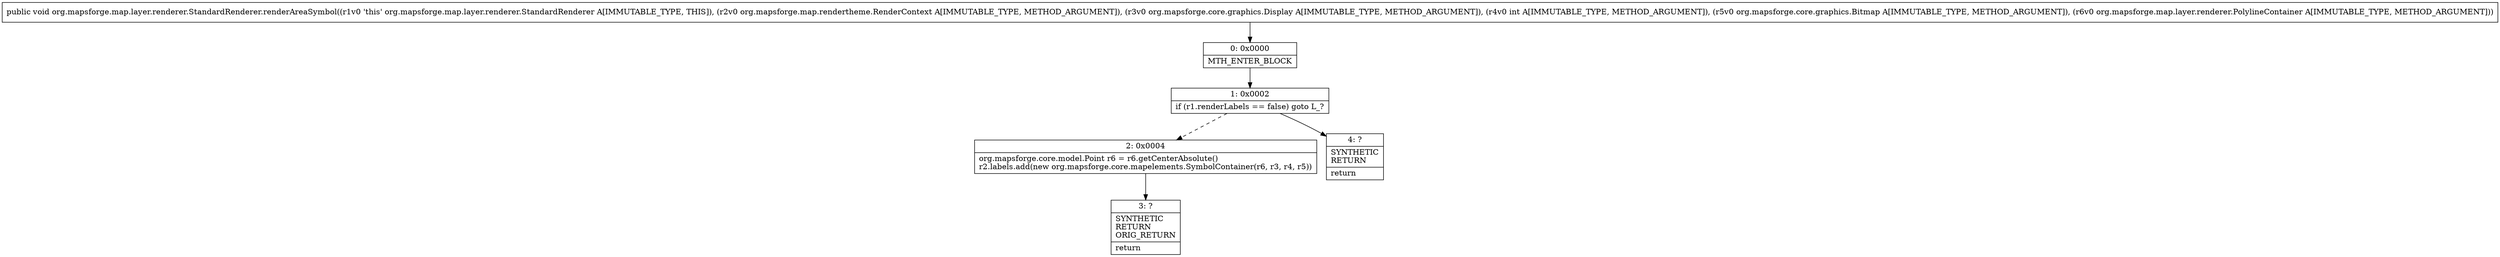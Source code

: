 digraph "CFG fororg.mapsforge.map.layer.renderer.StandardRenderer.renderAreaSymbol(Lorg\/mapsforge\/map\/rendertheme\/RenderContext;Lorg\/mapsforge\/core\/graphics\/Display;ILorg\/mapsforge\/core\/graphics\/Bitmap;Lorg\/mapsforge\/map\/layer\/renderer\/PolylineContainer;)V" {
Node_0 [shape=record,label="{0\:\ 0x0000|MTH_ENTER_BLOCK\l}"];
Node_1 [shape=record,label="{1\:\ 0x0002|if (r1.renderLabels == false) goto L_?\l}"];
Node_2 [shape=record,label="{2\:\ 0x0004|org.mapsforge.core.model.Point r6 = r6.getCenterAbsolute()\lr2.labels.add(new org.mapsforge.core.mapelements.SymbolContainer(r6, r3, r4, r5))\l}"];
Node_3 [shape=record,label="{3\:\ ?|SYNTHETIC\lRETURN\lORIG_RETURN\l|return\l}"];
Node_4 [shape=record,label="{4\:\ ?|SYNTHETIC\lRETURN\l|return\l}"];
MethodNode[shape=record,label="{public void org.mapsforge.map.layer.renderer.StandardRenderer.renderAreaSymbol((r1v0 'this' org.mapsforge.map.layer.renderer.StandardRenderer A[IMMUTABLE_TYPE, THIS]), (r2v0 org.mapsforge.map.rendertheme.RenderContext A[IMMUTABLE_TYPE, METHOD_ARGUMENT]), (r3v0 org.mapsforge.core.graphics.Display A[IMMUTABLE_TYPE, METHOD_ARGUMENT]), (r4v0 int A[IMMUTABLE_TYPE, METHOD_ARGUMENT]), (r5v0 org.mapsforge.core.graphics.Bitmap A[IMMUTABLE_TYPE, METHOD_ARGUMENT]), (r6v0 org.mapsforge.map.layer.renderer.PolylineContainer A[IMMUTABLE_TYPE, METHOD_ARGUMENT])) }"];
MethodNode -> Node_0;
Node_0 -> Node_1;
Node_1 -> Node_2[style=dashed];
Node_1 -> Node_4;
Node_2 -> Node_3;
}


